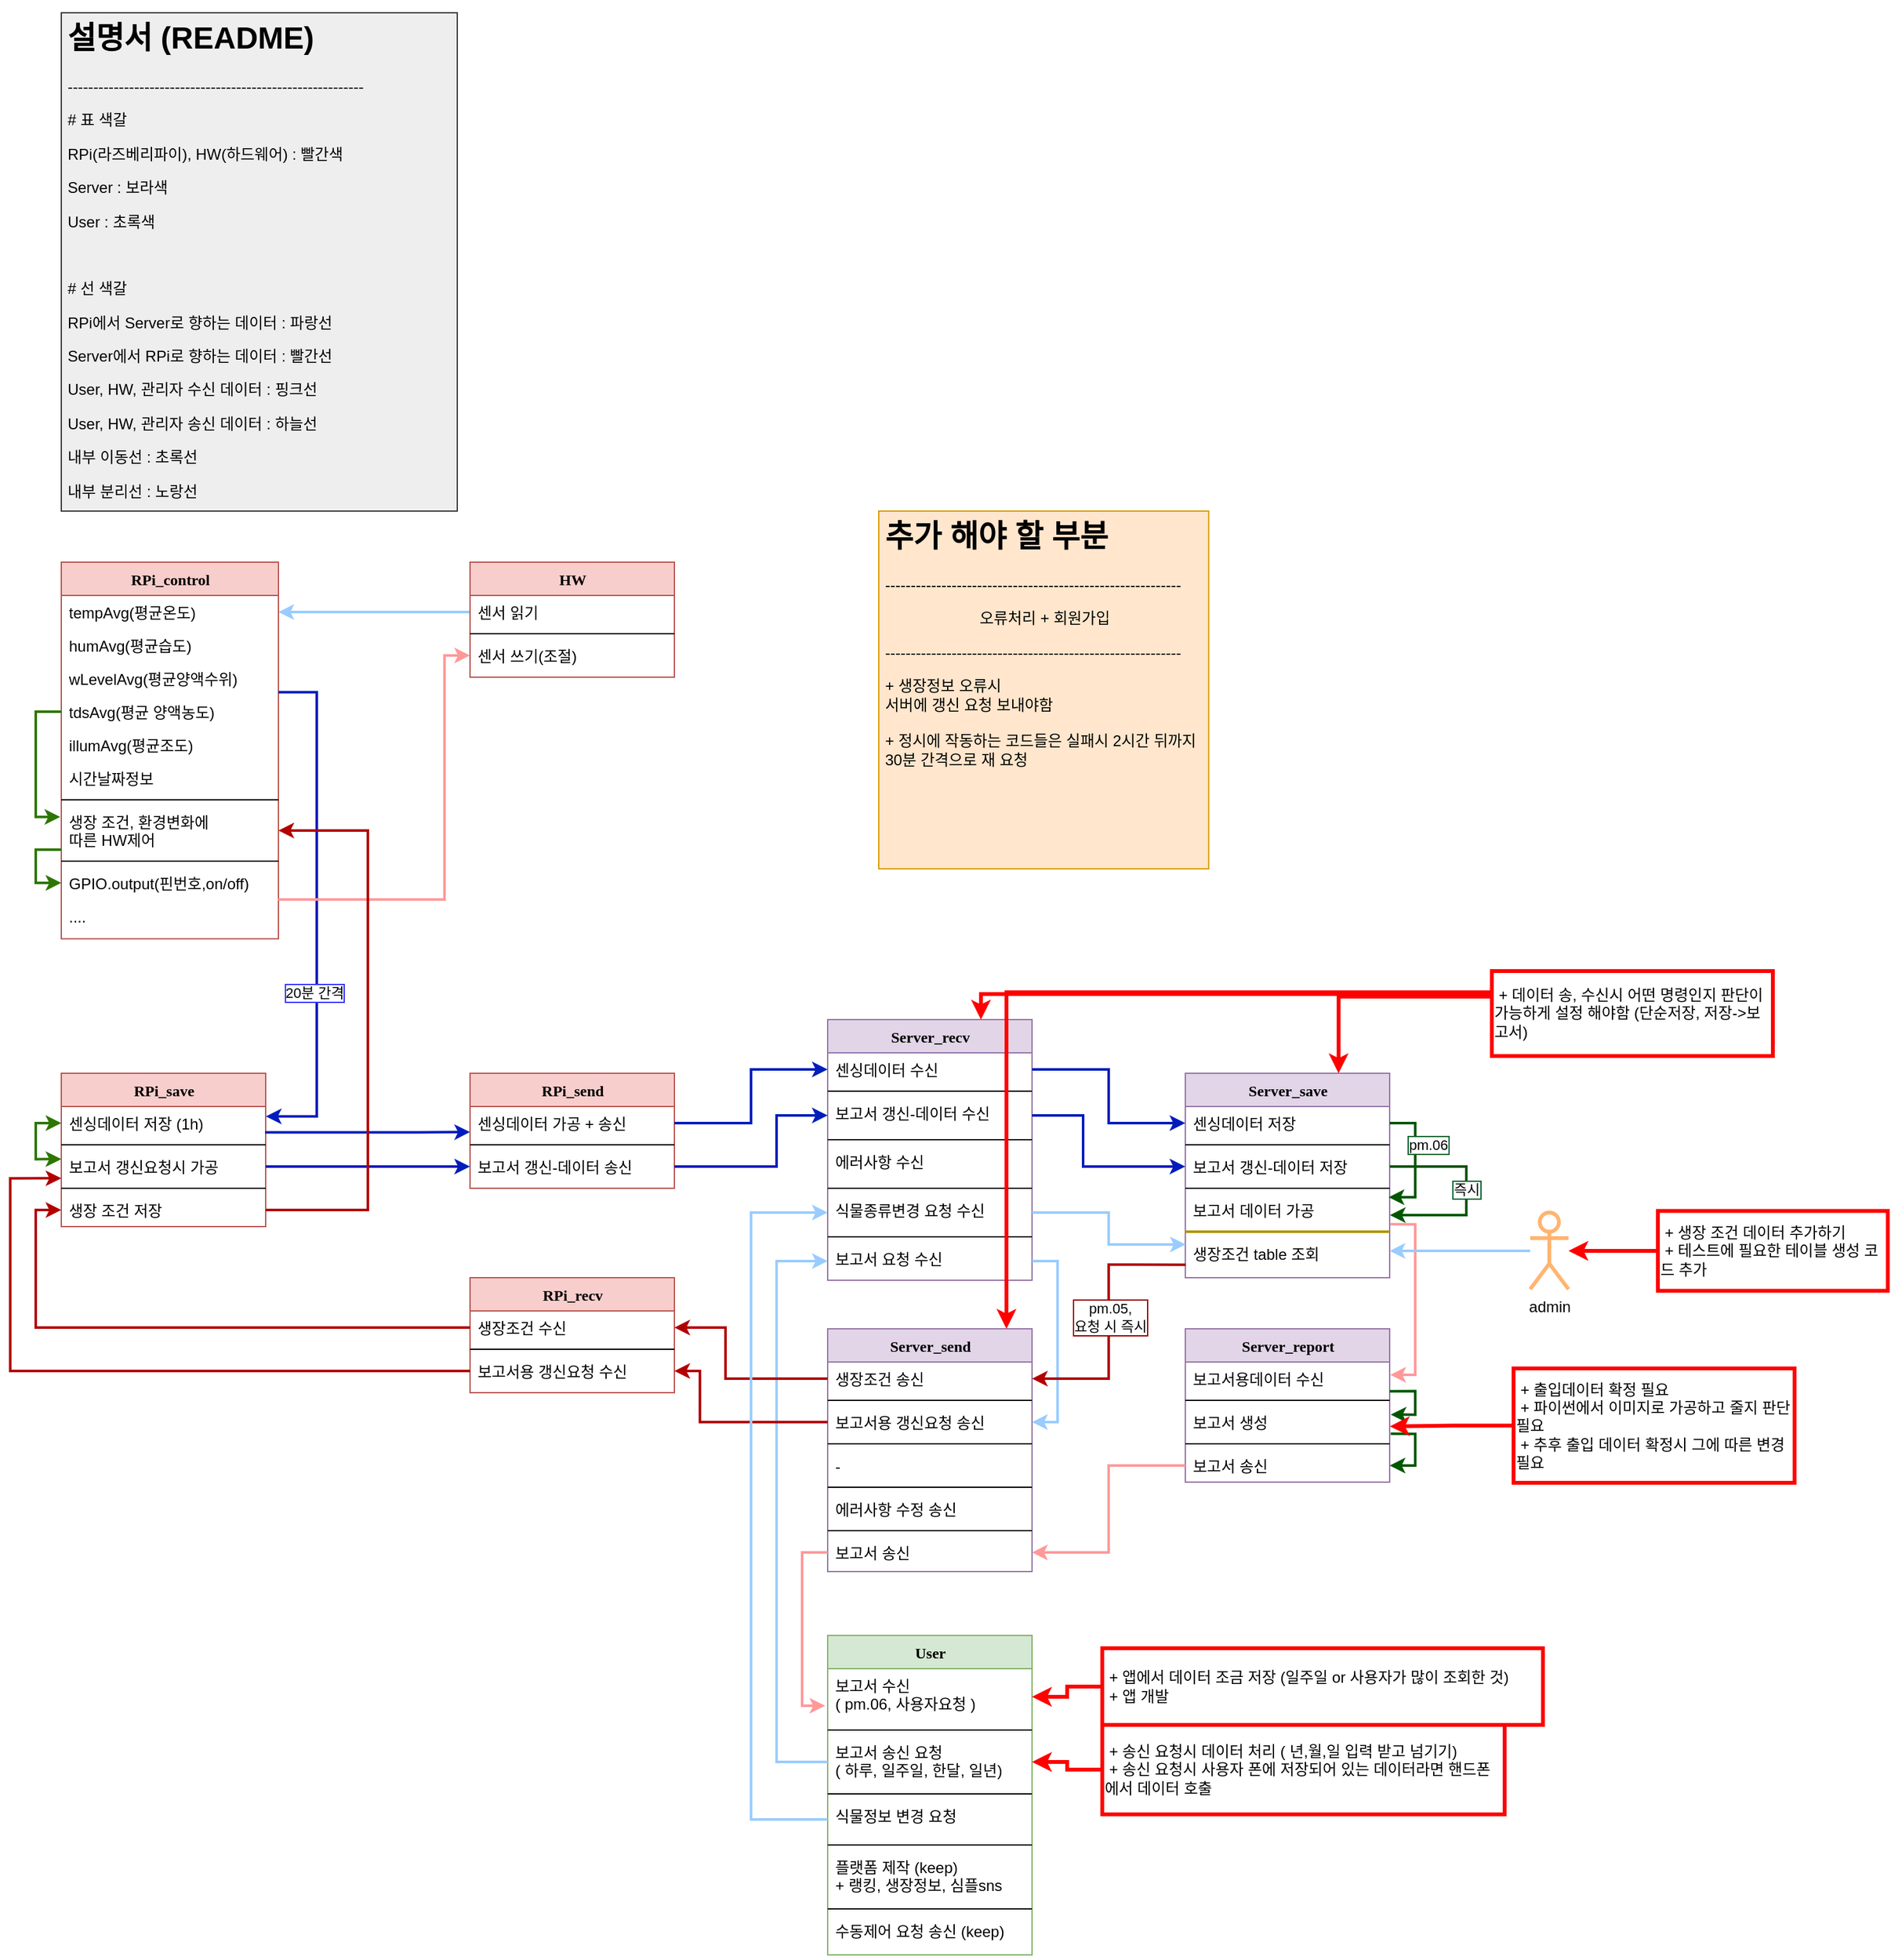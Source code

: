 <mxfile version="14.8.3" type="device"><diagram name="Page-1" id="9f46799a-70d6-7492-0946-bef42562c5a5"><mxGraphModel dx="2046" dy="1385" grid="1" gridSize="10" guides="1" tooltips="1" connect="1" arrows="1" fold="1" page="1" pageScale="1" pageWidth="1100" pageHeight="850" background="none" math="0" shadow="0"><root><mxCell id="0"/><mxCell id="1" parent="0"/><mxCell id="QKsdOYzpCwmb5lnAnML6-34" style="edgeStyle=orthogonalEdgeStyle;rounded=0;orthogonalLoop=1;jettySize=auto;html=1;entryX=1;entryY=0.5;entryDx=0;entryDy=0;startArrow=none;startFill=0;strokeWidth=2;fillColor=#1ba1e2;strokeColor=#99CCFF;" parent="1" source="QKsdOYzpCwmb5lnAnML6-31" target="78961159f06e98e8-31" edge="1"><mxGeometry relative="1" as="geometry"/></mxCell><mxCell id="78961159f06e98e8-30" value="RPi_control" style="swimlane;html=1;fontStyle=1;align=center;verticalAlign=top;childLayout=stackLayout;horizontal=1;startSize=26;horizontalStack=0;resizeParent=1;resizeLast=0;collapsible=1;marginBottom=0;swimlaneFillColor=#ffffff;rounded=0;shadow=0;comic=0;labelBackgroundColor=none;strokeWidth=1;fillColor=#f8cecc;fontFamily=Verdana;fontSize=12;strokeColor=#b85450;" parent="1" vertex="1"><mxGeometry x="40" y="-80" width="170" height="294.75" as="geometry"/></mxCell><mxCell id="78961159f06e98e8-31" value="tempAvg(평균온도)" style="text;html=1;strokeColor=none;fillColor=none;align=left;verticalAlign=top;spacingLeft=4;spacingRight=4;whiteSpace=wrap;overflow=hidden;rotatable=0;points=[[0,0.5],[1,0.5]];portConstraint=eastwest;" parent="78961159f06e98e8-30" vertex="1"><mxGeometry y="26" width="170" height="26" as="geometry"/></mxCell><mxCell id="78961159f06e98e8-32" value="humAvg(평균습도)" style="text;html=1;strokeColor=none;fillColor=none;align=left;verticalAlign=top;spacingLeft=4;spacingRight=4;whiteSpace=wrap;overflow=hidden;rotatable=0;points=[[0,0.5],[1,0.5]];portConstraint=eastwest;" parent="78961159f06e98e8-30" vertex="1"><mxGeometry y="52" width="170" height="26" as="geometry"/></mxCell><mxCell id="78961159f06e98e8-33" value="wLevelAvg(평균양액수위)" style="text;html=1;strokeColor=none;fillColor=none;align=left;verticalAlign=top;spacingLeft=4;spacingRight=4;whiteSpace=wrap;overflow=hidden;rotatable=0;points=[[0,0.5],[1,0.5]];portConstraint=eastwest;" parent="78961159f06e98e8-30" vertex="1"><mxGeometry y="78" width="170" height="26" as="geometry"/></mxCell><mxCell id="QKsdOYzpCwmb5lnAnML6-8" style="edgeStyle=orthogonalEdgeStyle;rounded=0;orthogonalLoop=1;jettySize=auto;html=1;exitX=0;exitY=0.5;exitDx=0;exitDy=0;entryX=-0.005;entryY=0.235;entryDx=0;entryDy=0;entryPerimeter=0;fillColor=#60a917;strokeColor=#2D7600;strokeWidth=2;" parent="78961159f06e98e8-30" source="78961159f06e98e8-34" target="78961159f06e98e8-39" edge="1"><mxGeometry relative="1" as="geometry"/></mxCell><mxCell id="78961159f06e98e8-34" value="tdsAvg(평균 양액농도)" style="text;html=1;strokeColor=none;fillColor=none;align=left;verticalAlign=top;spacingLeft=4;spacingRight=4;whiteSpace=wrap;overflow=hidden;rotatable=0;points=[[0,0.5],[1,0.5]];portConstraint=eastwest;" parent="78961159f06e98e8-30" vertex="1"><mxGeometry y="104" width="170" height="26" as="geometry"/></mxCell><mxCell id="78961159f06e98e8-36" value="illumAvg(평균조도)" style="text;html=1;strokeColor=none;fillColor=none;align=left;verticalAlign=top;spacingLeft=4;spacingRight=4;whiteSpace=wrap;overflow=hidden;rotatable=0;points=[[0,0.5],[1,0.5]];portConstraint=eastwest;" parent="78961159f06e98e8-30" vertex="1"><mxGeometry y="130" width="170" height="26" as="geometry"/></mxCell><mxCell id="78961159f06e98e8-37" value="시간날짜정보" style="text;html=1;strokeColor=none;fillColor=none;align=left;verticalAlign=top;spacingLeft=4;spacingRight=4;whiteSpace=wrap;overflow=hidden;rotatable=0;points=[[0,0.5],[1,0.5]];portConstraint=eastwest;" parent="78961159f06e98e8-30" vertex="1"><mxGeometry y="156" width="170" height="26" as="geometry"/></mxCell><mxCell id="78961159f06e98e8-38" value="" style="line;html=1;strokeWidth=1;fillColor=none;align=left;verticalAlign=middle;spacingTop=-1;spacingLeft=3;spacingRight=3;rotatable=0;labelPosition=right;points=[];portConstraint=eastwest;" parent="78961159f06e98e8-30" vertex="1"><mxGeometry y="182" width="170" height="8" as="geometry"/></mxCell><mxCell id="QKsdOYzpCwmb5lnAnML6-9" style="edgeStyle=orthogonalEdgeStyle;rounded=0;orthogonalLoop=1;jettySize=auto;html=1;entryX=0;entryY=0.5;entryDx=0;entryDy=0;fillColor=#60a917;strokeColor=#2D7600;strokeWidth=2;" parent="78961159f06e98e8-30" source="78961159f06e98e8-39" target="78961159f06e98e8-40" edge="1"><mxGeometry relative="1" as="geometry"><Array as="points"><mxPoint x="-20" y="225"/><mxPoint x="-20" y="251"/></Array></mxGeometry></mxCell><mxCell id="78961159f06e98e8-39" value="생장 조건, 환경변화에&lt;br&gt;따른 HW제어" style="text;html=1;strokeColor=none;fillColor=none;align=left;verticalAlign=top;spacingLeft=4;spacingRight=4;whiteSpace=wrap;overflow=hidden;rotatable=0;points=[[0,0.5],[1,0.5]];portConstraint=eastwest;" parent="78961159f06e98e8-30" vertex="1"><mxGeometry y="190" width="170" height="40" as="geometry"/></mxCell><mxCell id="v6dJetvcLmUMPWw6Mju_-35" value="" style="line;html=1;strokeWidth=1;fillColor=none;align=left;verticalAlign=middle;spacingTop=-1;spacingLeft=3;spacingRight=3;rotatable=0;labelPosition=right;points=[];portConstraint=eastwest;" parent="78961159f06e98e8-30" vertex="1"><mxGeometry y="230" width="170" height="8" as="geometry"/></mxCell><mxCell id="78961159f06e98e8-40" value="GPIO.output(핀번호,on/off)" style="text;html=1;strokeColor=none;fillColor=none;align=left;verticalAlign=top;spacingLeft=4;spacingRight=4;whiteSpace=wrap;overflow=hidden;rotatable=0;points=[[0,0.5],[1,0.5]];portConstraint=eastwest;" parent="78961159f06e98e8-30" vertex="1"><mxGeometry y="238" width="170" height="26" as="geometry"/></mxCell><mxCell id="v6dJetvcLmUMPWw6Mju_-39" value="...." style="text;html=1;strokeColor=none;fillColor=none;align=left;verticalAlign=top;spacingLeft=4;spacingRight=4;whiteSpace=wrap;overflow=hidden;rotatable=0;points=[[0,0.5],[1,0.5]];portConstraint=eastwest;" parent="78961159f06e98e8-30" vertex="1"><mxGeometry y="264" width="170" height="26" as="geometry"/></mxCell><mxCell id="78961159f06e98e8-56" value="RPi_send" style="swimlane;html=1;fontStyle=1;align=center;verticalAlign=top;childLayout=stackLayout;horizontal=1;startSize=26;horizontalStack=0;resizeParent=1;resizeLast=0;collapsible=1;marginBottom=0;swimlaneFillColor=#ffffff;rounded=0;shadow=0;comic=0;labelBackgroundColor=none;strokeWidth=1;fillColor=#f8cecc;fontFamily=Verdana;fontSize=12;strokeColor=#b85450;" parent="1" vertex="1"><mxGeometry x="360" y="320" width="160" height="90" as="geometry"/></mxCell><mxCell id="78961159f06e98e8-57" value="센싱데이터 가공 + 송신" style="text;html=1;strokeColor=none;fillColor=none;align=left;verticalAlign=top;spacingLeft=4;spacingRight=4;whiteSpace=wrap;overflow=hidden;rotatable=0;points=[[0,0.5],[1,0.5]];portConstraint=eastwest;" parent="78961159f06e98e8-56" vertex="1"><mxGeometry y="26" width="160" height="26" as="geometry"/></mxCell><mxCell id="78961159f06e98e8-64" value="" style="line;html=1;strokeWidth=1;fillColor=none;align=left;verticalAlign=middle;spacingTop=-1;spacingLeft=3;spacingRight=3;rotatable=0;labelPosition=right;points=[];portConstraint=eastwest;" parent="78961159f06e98e8-56" vertex="1"><mxGeometry y="52" width="160" height="8" as="geometry"/></mxCell><mxCell id="78961159f06e98e8-65" value="보고서 갱신-데이터 송신" style="text;html=1;strokeColor=none;fillColor=none;align=left;verticalAlign=top;spacingLeft=4;spacingRight=4;whiteSpace=wrap;overflow=hidden;rotatable=0;points=[[0,0.5],[1,0.5]];portConstraint=eastwest;" parent="78961159f06e98e8-56" vertex="1"><mxGeometry y="60" width="160" height="26" as="geometry"/></mxCell><mxCell id="78961159f06e98e8-69" value="RPi_recv" style="swimlane;html=1;fontStyle=1;align=center;verticalAlign=top;childLayout=stackLayout;horizontal=1;startSize=26;horizontalStack=0;resizeParent=1;resizeLast=0;collapsible=1;marginBottom=0;swimlaneFillColor=#ffffff;rounded=0;shadow=0;comic=0;labelBackgroundColor=none;strokeWidth=1;fillColor=#f8cecc;fontFamily=Verdana;fontSize=12;strokeColor=#b85450;" parent="1" vertex="1"><mxGeometry x="360" y="480" width="160" height="90" as="geometry"/></mxCell><mxCell id="78961159f06e98e8-70" value="생장조건 수신" style="text;html=1;strokeColor=none;fillColor=none;align=left;verticalAlign=top;spacingLeft=4;spacingRight=4;whiteSpace=wrap;overflow=hidden;rotatable=0;points=[[0,0.5],[1,0.5]];portConstraint=eastwest;" parent="78961159f06e98e8-69" vertex="1"><mxGeometry y="26" width="160" height="26" as="geometry"/></mxCell><mxCell id="78961159f06e98e8-77" value="" style="line;html=1;strokeWidth=1;fillColor=none;align=left;verticalAlign=middle;spacingTop=-1;spacingLeft=3;spacingRight=3;rotatable=0;labelPosition=right;points=[];portConstraint=eastwest;" parent="78961159f06e98e8-69" vertex="1"><mxGeometry y="52" width="160" height="8" as="geometry"/></mxCell><mxCell id="78961159f06e98e8-78" value="보고서용 갱신요청 수신" style="text;html=1;strokeColor=none;fillColor=none;align=left;verticalAlign=top;spacingLeft=4;spacingRight=4;whiteSpace=wrap;overflow=hidden;rotatable=0;points=[[0,0.5],[1,0.5]];portConstraint=eastwest;" parent="78961159f06e98e8-69" vertex="1"><mxGeometry y="60" width="160" height="26" as="geometry"/></mxCell><mxCell id="78961159f06e98e8-82" value="RPi_save" style="swimlane;html=1;fontStyle=1;align=center;verticalAlign=top;childLayout=stackLayout;horizontal=1;startSize=26;horizontalStack=0;resizeParent=1;resizeLast=0;collapsible=1;marginBottom=0;swimlaneFillColor=#ffffff;rounded=0;shadow=0;comic=0;labelBackgroundColor=none;strokeWidth=1;fillColor=#f8cecc;fontFamily=Verdana;fontSize=12;strokeColor=#b85450;" parent="1" vertex="1"><mxGeometry x="40" y="320" width="160" height="120" as="geometry"/></mxCell><mxCell id="78961159f06e98e8-83" value="센싱데이터 저장 (1h)" style="text;html=1;strokeColor=none;fillColor=none;align=left;verticalAlign=top;spacingLeft=4;spacingRight=4;whiteSpace=wrap;overflow=hidden;rotatable=0;points=[[0,0.5],[1,0.5]];portConstraint=eastwest;" parent="78961159f06e98e8-82" vertex="1"><mxGeometry y="26" width="160" height="26" as="geometry"/></mxCell><mxCell id="78961159f06e98e8-90" value="" style="line;html=1;strokeWidth=1;fillColor=none;align=left;verticalAlign=middle;spacingTop=-1;spacingLeft=3;spacingRight=3;rotatable=0;labelPosition=right;points=[];portConstraint=eastwest;" parent="78961159f06e98e8-82" vertex="1"><mxGeometry y="52" width="160" height="8" as="geometry"/></mxCell><mxCell id="QKsdOYzpCwmb5lnAnML6-10" style="edgeStyle=orthogonalEdgeStyle;rounded=0;orthogonalLoop=1;jettySize=auto;html=1;entryX=0;entryY=0.5;entryDx=0;entryDy=0;strokeWidth=2;startArrow=classic;startFill=1;fillColor=#60a917;strokeColor=#2D7600;exitX=0;exitY=0.276;exitDx=0;exitDy=0;exitPerimeter=0;" parent="78961159f06e98e8-82" source="78961159f06e98e8-91" target="78961159f06e98e8-83" edge="1"><mxGeometry relative="1" as="geometry"><Array as="points"><mxPoint x="-20" y="67"/><mxPoint x="-20" y="39"/></Array></mxGeometry></mxCell><mxCell id="78961159f06e98e8-91" value="보고서 갱신요청시 가공" style="text;html=1;strokeColor=none;fillColor=none;align=left;verticalAlign=top;spacingLeft=4;spacingRight=4;whiteSpace=wrap;overflow=hidden;rotatable=0;points=[[0,0.5],[1,0.5]];portConstraint=eastwest;" parent="78961159f06e98e8-82" vertex="1"><mxGeometry y="60" width="160" height="26" as="geometry"/></mxCell><mxCell id="5n7103mWhGMjJMZdognU-17" value="" style="line;html=1;strokeWidth=1;fillColor=none;align=left;verticalAlign=middle;spacingTop=-1;spacingLeft=3;spacingRight=3;rotatable=0;labelPosition=right;points=[];portConstraint=eastwest;" parent="78961159f06e98e8-82" vertex="1"><mxGeometry y="86" width="160" height="8" as="geometry"/></mxCell><mxCell id="5n7103mWhGMjJMZdognU-18" value="생장 조건 저장" style="text;html=1;strokeColor=none;fillColor=none;align=left;verticalAlign=top;spacingLeft=4;spacingRight=4;whiteSpace=wrap;overflow=hidden;rotatable=0;points=[[0,0.5],[1,0.5]];portConstraint=eastwest;" parent="78961159f06e98e8-82" vertex="1"><mxGeometry y="94" width="160" height="26" as="geometry"/></mxCell><mxCell id="78961159f06e98e8-95" value="Server_send" style="swimlane;html=1;fontStyle=1;align=center;verticalAlign=top;childLayout=stackLayout;horizontal=1;startSize=26;horizontalStack=0;resizeParent=1;resizeLast=0;collapsible=1;marginBottom=0;swimlaneFillColor=#ffffff;rounded=0;shadow=0;comic=0;labelBackgroundColor=none;strokeWidth=1;fillColor=#e1d5e7;fontFamily=Verdana;fontSize=12;strokeColor=#9673a6;" parent="1" vertex="1"><mxGeometry x="640" y="520" width="160" height="190" as="geometry"/></mxCell><mxCell id="78961159f06e98e8-96" value="생장조건 송신" style="text;html=1;strokeColor=none;fillColor=none;align=left;verticalAlign=top;spacingLeft=4;spacingRight=4;whiteSpace=wrap;overflow=hidden;rotatable=0;points=[[0,0.5],[1,0.5]];portConstraint=eastwest;" parent="78961159f06e98e8-95" vertex="1"><mxGeometry y="26" width="160" height="26" as="geometry"/></mxCell><mxCell id="78961159f06e98e8-103" value="" style="line;html=1;strokeWidth=1;fillColor=none;align=left;verticalAlign=middle;spacingTop=-1;spacingLeft=3;spacingRight=3;rotatable=0;labelPosition=right;points=[];portConstraint=eastwest;" parent="78961159f06e98e8-95" vertex="1"><mxGeometry y="52" width="160" height="8" as="geometry"/></mxCell><mxCell id="78961159f06e98e8-97" value="보고서용 갱신요청 송신" style="text;html=1;strokeColor=none;fillColor=none;align=left;verticalAlign=top;spacingLeft=4;spacingRight=4;whiteSpace=wrap;overflow=hidden;rotatable=0;points=[[0,0.5],[1,0.5]];portConstraint=eastwest;" parent="78961159f06e98e8-95" vertex="1"><mxGeometry y="60" width="160" height="26" as="geometry"/></mxCell><mxCell id="v6dJetvcLmUMPWw6Mju_-44" value="" style="line;html=1;strokeWidth=1;fillColor=none;align=left;verticalAlign=middle;spacingTop=-1;spacingLeft=3;spacingRight=3;rotatable=0;labelPosition=right;points=[];portConstraint=eastwest;" parent="78961159f06e98e8-95" vertex="1"><mxGeometry y="86" width="160" height="8" as="geometry"/></mxCell><mxCell id="78961159f06e98e8-98" value="-" style="text;html=1;strokeColor=none;fillColor=none;align=left;verticalAlign=top;spacingLeft=4;spacingRight=4;whiteSpace=wrap;overflow=hidden;rotatable=0;points=[[0,0.5],[1,0.5]];portConstraint=eastwest;" parent="78961159f06e98e8-95" vertex="1"><mxGeometry y="94" width="160" height="26" as="geometry"/></mxCell><mxCell id="5n7103mWhGMjJMZdognU-13" value="" style="line;html=1;strokeWidth=1;fillColor=none;align=left;verticalAlign=middle;spacingTop=-1;spacingLeft=3;spacingRight=3;rotatable=0;labelPosition=right;points=[];portConstraint=eastwest;" parent="78961159f06e98e8-95" vertex="1"><mxGeometry y="120" width="160" height="8" as="geometry"/></mxCell><mxCell id="5n7103mWhGMjJMZdognU-12" value="에러사항 수정 송신" style="text;html=1;strokeColor=none;fillColor=none;align=left;verticalAlign=top;spacingLeft=4;spacingRight=4;whiteSpace=wrap;overflow=hidden;rotatable=0;points=[[0,0.5],[1,0.5]];portConstraint=eastwest;" parent="78961159f06e98e8-95" vertex="1"><mxGeometry y="128" width="160" height="26" as="geometry"/></mxCell><mxCell id="5n7103mWhGMjJMZdognU-14" value="" style="line;html=1;strokeWidth=1;fillColor=none;align=left;verticalAlign=middle;spacingTop=-1;spacingLeft=3;spacingRight=3;rotatable=0;labelPosition=right;points=[];portConstraint=eastwest;" parent="78961159f06e98e8-95" vertex="1"><mxGeometry y="154" width="160" height="8" as="geometry"/></mxCell><mxCell id="5n7103mWhGMjJMZdognU-15" value="보고서 송신" style="text;html=1;strokeColor=none;fillColor=none;align=left;verticalAlign=top;spacingLeft=4;spacingRight=4;whiteSpace=wrap;overflow=hidden;rotatable=0;points=[[0,0.5],[1,0.5]];portConstraint=eastwest;" parent="78961159f06e98e8-95" vertex="1"><mxGeometry y="162" width="160" height="26" as="geometry"/></mxCell><mxCell id="78961159f06e98e8-108" value="Server_recv" style="swimlane;html=1;fontStyle=1;align=center;verticalAlign=top;childLayout=stackLayout;horizontal=1;startSize=26;horizontalStack=0;resizeParent=1;resizeLast=0;collapsible=1;marginBottom=0;swimlaneFillColor=#ffffff;rounded=0;shadow=0;comic=0;labelBackgroundColor=none;strokeWidth=1;fillColor=#e1d5e7;fontFamily=Verdana;fontSize=12;strokeColor=#9673a6;" parent="1" vertex="1"><mxGeometry x="640" y="278" width="160" height="204" as="geometry"/></mxCell><mxCell id="78961159f06e98e8-109" value="센싱데이터 수신" style="text;html=1;strokeColor=none;fillColor=none;align=left;verticalAlign=top;spacingLeft=4;spacingRight=4;whiteSpace=wrap;overflow=hidden;rotatable=0;points=[[0,0.5],[1,0.5]];portConstraint=eastwest;" parent="78961159f06e98e8-108" vertex="1"><mxGeometry y="26" width="160" height="26" as="geometry"/></mxCell><mxCell id="78961159f06e98e8-116" value="" style="line;html=1;strokeWidth=1;fillColor=none;align=left;verticalAlign=middle;spacingTop=-1;spacingLeft=3;spacingRight=3;rotatable=0;labelPosition=right;points=[];portConstraint=eastwest;" parent="78961159f06e98e8-108" vertex="1"><mxGeometry y="52" width="160" height="8" as="geometry"/></mxCell><mxCell id="78961159f06e98e8-110" value="보고서 갱신-데이터 수신" style="text;html=1;strokeColor=none;fillColor=none;align=left;verticalAlign=top;spacingLeft=4;spacingRight=4;whiteSpace=wrap;overflow=hidden;rotatable=0;points=[[0,0.5],[1,0.5]];portConstraint=eastwest;" parent="78961159f06e98e8-108" vertex="1"><mxGeometry y="60" width="160" height="30" as="geometry"/></mxCell><mxCell id="QKsdOYzpCwmb5lnAnML6-15" value="" style="line;html=1;strokeWidth=1;fillColor=none;align=left;verticalAlign=middle;spacingTop=-1;spacingLeft=3;spacingRight=3;rotatable=0;labelPosition=right;points=[];portConstraint=eastwest;" parent="78961159f06e98e8-108" vertex="1"><mxGeometry y="90" width="160" height="8" as="geometry"/></mxCell><mxCell id="QKsdOYzpCwmb5lnAnML6-14" value="에러사항 수신" style="text;html=1;strokeColor=none;fillColor=none;align=left;verticalAlign=top;spacingLeft=4;spacingRight=4;whiteSpace=wrap;overflow=hidden;rotatable=0;points=[[0,0.5],[1,0.5]];portConstraint=eastwest;" parent="78961159f06e98e8-108" vertex="1"><mxGeometry y="98" width="160" height="30" as="geometry"/></mxCell><mxCell id="5n7103mWhGMjJMZdognU-6" value="" style="line;html=1;strokeWidth=1;fillColor=none;align=left;verticalAlign=middle;spacingTop=-1;spacingLeft=3;spacingRight=3;rotatable=0;labelPosition=right;points=[];portConstraint=eastwest;" parent="78961159f06e98e8-108" vertex="1"><mxGeometry y="128" width="160" height="8" as="geometry"/></mxCell><mxCell id="5n7103mWhGMjJMZdognU-7" value="식물종류변경 요청 수신" style="text;html=1;strokeColor=none;fillColor=none;align=left;verticalAlign=top;spacingLeft=4;spacingRight=4;whiteSpace=wrap;overflow=hidden;rotatable=0;points=[[0,0.5],[1,0.5]];portConstraint=eastwest;" parent="78961159f06e98e8-108" vertex="1"><mxGeometry y="136" width="160" height="30" as="geometry"/></mxCell><mxCell id="CJcaBAxL32VDOFrAMXOU-4" value="" style="line;html=1;strokeWidth=1;fillColor=none;align=left;verticalAlign=middle;spacingTop=-1;spacingLeft=3;spacingRight=3;rotatable=0;labelPosition=right;points=[];portConstraint=eastwest;" parent="78961159f06e98e8-108" vertex="1"><mxGeometry y="166" width="160" height="8" as="geometry"/></mxCell><mxCell id="CJcaBAxL32VDOFrAMXOU-5" value="보고서 요청 수신" style="text;html=1;strokeColor=none;fillColor=none;align=left;verticalAlign=top;spacingLeft=4;spacingRight=4;whiteSpace=wrap;overflow=hidden;rotatable=0;points=[[0,0.5],[1,0.5]];portConstraint=eastwest;" parent="78961159f06e98e8-108" vertex="1"><mxGeometry y="174" width="160" height="30" as="geometry"/></mxCell><mxCell id="v6dJetvcLmUMPWw6Mju_-1" value="Server_save" style="swimlane;html=1;fontStyle=1;align=center;verticalAlign=top;childLayout=stackLayout;horizontal=1;startSize=26;horizontalStack=0;resizeParent=1;resizeLast=0;collapsible=1;marginBottom=0;swimlaneFillColor=#ffffff;rounded=0;shadow=0;comic=0;labelBackgroundColor=none;strokeWidth=1;fillColor=#e1d5e7;fontFamily=Verdana;fontSize=12;strokeColor=#9673a6;" parent="1" vertex="1"><mxGeometry x="920" y="320" width="160" height="160" as="geometry"/></mxCell><mxCell id="v6dJetvcLmUMPWw6Mju_-2" value="센싱데이터 저장" style="text;html=1;strokeColor=none;fillColor=none;align=left;verticalAlign=top;spacingLeft=4;spacingRight=4;whiteSpace=wrap;overflow=hidden;rotatable=0;points=[[0,0.5],[1,0.5]];portConstraint=eastwest;" parent="v6dJetvcLmUMPWw6Mju_-1" vertex="1"><mxGeometry y="26" width="160" height="26" as="geometry"/></mxCell><mxCell id="v6dJetvcLmUMPWw6Mju_-4" value="" style="line;html=1;strokeWidth=1;fillColor=none;align=left;verticalAlign=middle;spacingTop=-1;spacingLeft=3;spacingRight=3;rotatable=0;labelPosition=right;points=[];portConstraint=eastwest;" parent="v6dJetvcLmUMPWw6Mju_-1" vertex="1"><mxGeometry y="52" width="160" height="8" as="geometry"/></mxCell><mxCell id="QKsdOYzpCwmb5lnAnML6-28" style="edgeStyle=orthogonalEdgeStyle;rounded=0;orthogonalLoop=1;jettySize=auto;html=1;entryX=1.001;entryY=0.646;entryDx=0;entryDy=0;startArrow=none;startFill=0;strokeWidth=2;exitX=1;exitY=0.5;exitDx=0;exitDy=0;fillColor=#008a00;strokeColor=#005700;entryPerimeter=0;" parent="v6dJetvcLmUMPWw6Mju_-1" source="v6dJetvcLmUMPWw6Mju_-5" target="v6dJetvcLmUMPWw6Mju_-6" edge="1"><mxGeometry relative="1" as="geometry"><Array as="points"><mxPoint x="220" y="73"/><mxPoint x="220" y="111"/><mxPoint x="160" y="111"/></Array></mxGeometry></mxCell><mxCell id="QKsdOYzpCwmb5lnAnML6-29" value="즉시" style="edgeLabel;html=1;align=center;verticalAlign=middle;resizable=0;points=[];labelBorderColor=#006633;" parent="QKsdOYzpCwmb5lnAnML6-28" vertex="1" connectable="0"><mxGeometry x="-0.085" relative="1" as="geometry"><mxPoint y="5" as="offset"/></mxGeometry></mxCell><mxCell id="v6dJetvcLmUMPWw6Mju_-5" value="보고서 갱신-데이터 저장" style="text;html=1;strokeColor=none;fillColor=none;align=left;verticalAlign=top;spacingLeft=4;spacingRight=4;whiteSpace=wrap;overflow=hidden;rotatable=0;points=[[0,0.5],[1,0.5]];portConstraint=eastwest;" parent="v6dJetvcLmUMPWw6Mju_-1" vertex="1"><mxGeometry y="60" width="160" height="26" as="geometry"/></mxCell><mxCell id="QKsdOYzpCwmb5lnAnML6-26" value="" style="line;html=1;strokeWidth=1;fillColor=none;align=left;verticalAlign=middle;spacingTop=-1;spacingLeft=3;spacingRight=3;rotatable=0;labelPosition=right;points=[];portConstraint=eastwest;" parent="v6dJetvcLmUMPWw6Mju_-1" vertex="1"><mxGeometry y="86" width="160" height="8" as="geometry"/></mxCell><mxCell id="v6dJetvcLmUMPWw6Mju_-6" value="보고서 데이터 가공" style="text;html=1;strokeColor=none;fillColor=none;align=left;verticalAlign=top;spacingLeft=4;spacingRight=4;whiteSpace=wrap;overflow=hidden;rotatable=0;points=[[0,0.5],[1,0.5]];portConstraint=eastwest;" parent="v6dJetvcLmUMPWw6Mju_-1" vertex="1"><mxGeometry y="94" width="160" height="26" as="geometry"/></mxCell><mxCell id="v6dJetvcLmUMPWw6Mju_-59" style="edgeStyle=orthogonalEdgeStyle;rounded=0;orthogonalLoop=1;jettySize=auto;html=1;exitX=1;exitY=0.5;exitDx=0;exitDy=0;strokeWidth=2;fillColor=#008a00;strokeColor=#005700;entryX=0.995;entryY=0.106;entryDx=0;entryDy=0;entryPerimeter=0;" parent="v6dJetvcLmUMPWw6Mju_-1" source="v6dJetvcLmUMPWw6Mju_-2" target="v6dJetvcLmUMPWw6Mju_-6" edge="1"><mxGeometry relative="1" as="geometry"><mxPoint x="160" y="81.0" as="targetPoint"/><Array as="points"><mxPoint x="180" y="39"/><mxPoint x="180" y="97"/><mxPoint x="159" y="97"/></Array></mxGeometry></mxCell><mxCell id="QKsdOYzpCwmb5lnAnML6-27" value="pm.06" style="edgeLabel;html=1;align=center;verticalAlign=middle;resizable=0;points=[];labelBorderColor=#006633;" parent="v6dJetvcLmUMPWw6Mju_-59" vertex="1" connectable="0"><mxGeometry x="-0.218" y="2" relative="1" as="geometry"><mxPoint x="8" y="-2" as="offset"/></mxGeometry></mxCell><mxCell id="QKsdOYzpCwmb5lnAnML6-5" value="" style="line;html=1;strokeWidth=2;align=left;verticalAlign=middle;spacingTop=-1;spacingLeft=3;spacingRight=3;rotatable=0;labelPosition=right;points=[];portConstraint=eastwest;fillColor=#e3c800;strokeColor=#B09500;fontColor=#000000;" parent="v6dJetvcLmUMPWw6Mju_-1" vertex="1"><mxGeometry y="120" width="160" height="8" as="geometry"/></mxCell><mxCell id="QKsdOYzpCwmb5lnAnML6-6" value="생장조건 table 조회" style="text;html=1;strokeColor=none;fillColor=none;align=left;verticalAlign=top;spacingLeft=4;spacingRight=4;whiteSpace=wrap;overflow=hidden;rotatable=0;points=[[0,0.5],[1,0.5]];portConstraint=eastwest;" parent="v6dJetvcLmUMPWw6Mju_-1" vertex="1"><mxGeometry y="128" width="160" height="22" as="geometry"/></mxCell><mxCell id="v6dJetvcLmUMPWw6Mju_-7" value="Server_report" style="swimlane;html=1;fontStyle=1;align=center;verticalAlign=top;childLayout=stackLayout;horizontal=1;startSize=26;horizontalStack=0;resizeParent=1;resizeLast=0;collapsible=1;marginBottom=0;swimlaneFillColor=#ffffff;rounded=0;shadow=0;comic=0;labelBackgroundColor=none;strokeWidth=1;fillColor=#e1d5e7;fontFamily=Verdana;fontSize=12;strokeColor=#9673a6;" parent="1" vertex="1"><mxGeometry x="920" y="520" width="160" height="120" as="geometry"/></mxCell><mxCell id="QKsdOYzpCwmb5lnAnML6-11" style="edgeStyle=orthogonalEdgeStyle;rounded=0;orthogonalLoop=1;jettySize=auto;html=1;entryX=1.005;entryY=0.276;entryDx=0;entryDy=0;startArrow=none;startFill=0;strokeWidth=2;exitX=1;exitY=0.878;exitDx=0;exitDy=0;exitPerimeter=0;entryPerimeter=0;fillColor=#008a00;strokeColor=#005700;" parent="v6dJetvcLmUMPWw6Mju_-7" source="v6dJetvcLmUMPWw6Mju_-8" target="v6dJetvcLmUMPWw6Mju_-11" edge="1"><mxGeometry relative="1" as="geometry"><Array as="points"><mxPoint x="180" y="49"/><mxPoint x="180" y="67"/></Array></mxGeometry></mxCell><mxCell id="v6dJetvcLmUMPWw6Mju_-8" value="보고서용데이터 수신" style="text;html=1;strokeColor=none;fillColor=none;align=left;verticalAlign=top;spacingLeft=4;spacingRight=4;whiteSpace=wrap;overflow=hidden;rotatable=0;points=[[0,0.5],[1,0.5]];portConstraint=eastwest;" parent="v6dJetvcLmUMPWw6Mju_-7" vertex="1"><mxGeometry y="26" width="160" height="26" as="geometry"/></mxCell><mxCell id="v6dJetvcLmUMPWw6Mju_-10" value="" style="line;html=1;strokeWidth=1;fillColor=none;align=left;verticalAlign=middle;spacingTop=-1;spacingLeft=3;spacingRight=3;rotatable=0;labelPosition=right;points=[];portConstraint=eastwest;" parent="v6dJetvcLmUMPWw6Mju_-7" vertex="1"><mxGeometry y="52" width="160" height="8" as="geometry"/></mxCell><mxCell id="QKsdOYzpCwmb5lnAnML6-13" style="edgeStyle=orthogonalEdgeStyle;rounded=0;orthogonalLoop=1;jettySize=auto;html=1;entryX=1;entryY=0.5;entryDx=0;entryDy=0;startArrow=none;startFill=0;strokeWidth=2;exitX=1.005;exitY=0.853;exitDx=0;exitDy=0;exitPerimeter=0;fillColor=#008a00;strokeColor=#005700;" parent="v6dJetvcLmUMPWw6Mju_-7" source="v6dJetvcLmUMPWw6Mju_-11" target="v6dJetvcLmUMPWw6Mju_-12" edge="1"><mxGeometry relative="1" as="geometry"><Array as="points"><mxPoint x="180" y="82"/><mxPoint x="180" y="107"/></Array></mxGeometry></mxCell><mxCell id="v6dJetvcLmUMPWw6Mju_-11" value="보고서 생성" style="text;html=1;strokeColor=none;fillColor=none;align=left;verticalAlign=top;spacingLeft=4;spacingRight=4;whiteSpace=wrap;overflow=hidden;rotatable=0;points=[[0,0.5],[1,0.5]];portConstraint=eastwest;" parent="v6dJetvcLmUMPWw6Mju_-7" vertex="1"><mxGeometry y="60" width="160" height="26" as="geometry"/></mxCell><mxCell id="v6dJetvcLmUMPWw6Mju_-47" value="" style="line;html=1;strokeWidth=1;fillColor=none;align=left;verticalAlign=middle;spacingTop=-1;spacingLeft=3;spacingRight=3;rotatable=0;labelPosition=right;points=[];portConstraint=eastwest;" parent="v6dJetvcLmUMPWw6Mju_-7" vertex="1"><mxGeometry y="86" width="160" height="8" as="geometry"/></mxCell><mxCell id="v6dJetvcLmUMPWw6Mju_-12" value="보고서 송신" style="text;html=1;strokeColor=none;fillColor=none;align=left;verticalAlign=top;spacingLeft=4;spacingRight=4;whiteSpace=wrap;overflow=hidden;rotatable=0;points=[[0,0.5],[1,0.5]];portConstraint=eastwest;" parent="v6dJetvcLmUMPWw6Mju_-7" vertex="1"><mxGeometry y="94" width="160" height="26" as="geometry"/></mxCell><mxCell id="v6dJetvcLmUMPWw6Mju_-15" value="User" style="swimlane;html=1;fontStyle=1;align=center;verticalAlign=top;childLayout=stackLayout;horizontal=1;startSize=26;horizontalStack=0;resizeParent=1;resizeLast=0;collapsible=1;marginBottom=0;swimlaneFillColor=#ffffff;rounded=0;shadow=0;comic=0;labelBackgroundColor=none;strokeWidth=1;fillColor=#d5e8d4;fontFamily=Verdana;fontSize=12;strokeColor=#82b366;" parent="1" vertex="1"><mxGeometry x="640" y="760" width="160" height="250" as="geometry"/></mxCell><mxCell id="v6dJetvcLmUMPWw6Mju_-16" value="보고서 수신&lt;br&gt;( pm.06, 사용자요청 )" style="text;html=1;strokeColor=none;fillColor=none;align=left;verticalAlign=top;spacingLeft=4;spacingRight=4;whiteSpace=wrap;overflow=hidden;rotatable=0;points=[[0,0.5],[1,0.5]];portConstraint=eastwest;" parent="v6dJetvcLmUMPWw6Mju_-15" vertex="1"><mxGeometry y="26" width="160" height="44" as="geometry"/></mxCell><mxCell id="v6dJetvcLmUMPWw6Mju_-20" value="" style="line;html=1;strokeWidth=1;fillColor=none;align=left;verticalAlign=middle;spacingTop=-1;spacingLeft=3;spacingRight=3;rotatable=0;labelPosition=right;points=[];portConstraint=eastwest;" parent="v6dJetvcLmUMPWw6Mju_-15" vertex="1"><mxGeometry y="70" width="160" height="8" as="geometry"/></mxCell><mxCell id="v6dJetvcLmUMPWw6Mju_-21" value="보고서 송신 요청&lt;br&gt;( 하루, 일주일, 한달, 일년)" style="text;html=1;strokeColor=none;fillColor=none;align=left;verticalAlign=top;spacingLeft=4;spacingRight=4;whiteSpace=wrap;overflow=hidden;rotatable=0;points=[[0,0.5],[1,0.5]];portConstraint=eastwest;" parent="v6dJetvcLmUMPWw6Mju_-15" vertex="1"><mxGeometry y="78" width="160" height="42" as="geometry"/></mxCell><mxCell id="ZrbCZsoPT4nnusdp-rge-1" value="" style="line;html=1;strokeWidth=1;fillColor=none;align=left;verticalAlign=middle;spacingTop=-1;spacingLeft=3;spacingRight=3;rotatable=0;labelPosition=right;points=[];portConstraint=eastwest;" parent="v6dJetvcLmUMPWw6Mju_-15" vertex="1"><mxGeometry y="120" width="160" height="8" as="geometry"/></mxCell><mxCell id="ZrbCZsoPT4nnusdp-rge-2" value="식물정보 변경 요청" style="text;html=1;strokeColor=none;fillColor=none;align=left;verticalAlign=top;spacingLeft=4;spacingRight=4;whiteSpace=wrap;overflow=hidden;rotatable=0;points=[[0,0.5],[1,0.5]];portConstraint=eastwest;" parent="v6dJetvcLmUMPWw6Mju_-15" vertex="1"><mxGeometry y="128" width="160" height="32" as="geometry"/></mxCell><mxCell id="ZrbCZsoPT4nnusdp-rge-3" value="" style="line;html=1;strokeWidth=1;fillColor=none;align=left;verticalAlign=middle;spacingTop=-1;spacingLeft=3;spacingRight=3;rotatable=0;labelPosition=right;points=[];portConstraint=eastwest;" parent="v6dJetvcLmUMPWw6Mju_-15" vertex="1"><mxGeometry y="160" width="160" height="8" as="geometry"/></mxCell><mxCell id="ZrbCZsoPT4nnusdp-rge-4" value="플랫폼 제작 (keep)&lt;br&gt;+ 랭킹, 생장정보, 심플sns" style="text;html=1;strokeColor=none;fillColor=none;align=left;verticalAlign=top;spacingLeft=4;spacingRight=4;whiteSpace=wrap;overflow=hidden;rotatable=0;points=[[0,0.5],[1,0.5]];portConstraint=eastwest;" parent="v6dJetvcLmUMPWw6Mju_-15" vertex="1"><mxGeometry y="168" width="160" height="42" as="geometry"/></mxCell><mxCell id="CJcaBAxL32VDOFrAMXOU-2" value="" style="line;html=1;strokeWidth=1;fillColor=none;align=left;verticalAlign=middle;spacingTop=-1;spacingLeft=3;spacingRight=3;rotatable=0;labelPosition=right;points=[];portConstraint=eastwest;" parent="v6dJetvcLmUMPWw6Mju_-15" vertex="1"><mxGeometry y="210" width="160" height="8" as="geometry"/></mxCell><mxCell id="CJcaBAxL32VDOFrAMXOU-3" value="수동제어 요청 송신 (keep)" style="text;html=1;strokeColor=none;fillColor=none;align=left;verticalAlign=top;spacingLeft=4;spacingRight=4;whiteSpace=wrap;overflow=hidden;rotatable=0;points=[[0,0.5],[1,0.5]];portConstraint=eastwest;" parent="v6dJetvcLmUMPWw6Mju_-15" vertex="1"><mxGeometry y="218" width="160" height="32" as="geometry"/></mxCell><mxCell id="v6dJetvcLmUMPWw6Mju_-48" style="edgeStyle=orthogonalEdgeStyle;rounded=0;orthogonalLoop=1;jettySize=auto;html=1;exitX=0.997;exitY=0.78;exitDx=0;exitDy=0;exitPerimeter=0;fillColor=#0050ef;strokeColor=#001DBC;strokeWidth=2;" parent="1" source="78961159f06e98e8-83" edge="1"><mxGeometry relative="1" as="geometry"><mxPoint x="360" y="366" as="targetPoint"/><Array as="points"><mxPoint x="320" y="366"/><mxPoint x="360" y="366"/></Array></mxGeometry></mxCell><mxCell id="v6dJetvcLmUMPWw6Mju_-49" style="edgeStyle=orthogonalEdgeStyle;rounded=0;orthogonalLoop=1;jettySize=auto;html=1;exitX=1;exitY=0.913;exitDx=0;exitDy=0;entryX=1.001;entryY=0.297;entryDx=0;entryDy=0;exitPerimeter=0;fillColor=#0050ef;strokeColor=#001DBC;strokeWidth=2;entryPerimeter=0;" parent="1" source="78961159f06e98e8-33" target="78961159f06e98e8-83" edge="1"><mxGeometry relative="1" as="geometry"><Array as="points"><mxPoint x="240" y="22"/><mxPoint x="240" y="354"/></Array></mxGeometry></mxCell><mxCell id="QKsdOYzpCwmb5lnAnML6-42" value="20분 간격" style="edgeLabel;html=1;align=center;verticalAlign=middle;resizable=0;points=[];labelBorderColor=#3333FF;" parent="v6dJetvcLmUMPWw6Mju_-49" vertex="1" connectable="0"><mxGeometry x="0.107" y="-2" relative="1" as="geometry"><mxPoint y="43" as="offset"/></mxGeometry></mxCell><mxCell id="v6dJetvcLmUMPWw6Mju_-51" style="edgeStyle=orthogonalEdgeStyle;rounded=0;orthogonalLoop=1;jettySize=auto;html=1;exitX=0;exitY=0.5;exitDx=0;exitDy=0;entryX=0;entryY=0.5;entryDx=0;entryDy=0;fillColor=#e51400;strokeColor=#B20000;strokeWidth=2;" parent="1" source="78961159f06e98e8-70" target="5n7103mWhGMjJMZdognU-18" edge="1"><mxGeometry relative="1" as="geometry"><Array as="points"><mxPoint x="20" y="519"/><mxPoint x="20" y="427"/></Array><mxPoint x="210" y="135" as="targetPoint"/></mxGeometry></mxCell><mxCell id="v6dJetvcLmUMPWw6Mju_-52" style="edgeStyle=orthogonalEdgeStyle;rounded=0;orthogonalLoop=1;jettySize=auto;html=1;exitX=0;exitY=0.5;exitDx=0;exitDy=0;entryX=0;entryY=0.853;entryDx=0;entryDy=0;entryPerimeter=0;fillColor=#e51400;strokeColor=#B20000;strokeWidth=2;" parent="1" source="78961159f06e98e8-78" target="78961159f06e98e8-91" edge="1"><mxGeometry relative="1" as="geometry"><Array as="points"><mxPoint y="553"/><mxPoint y="402"/></Array><mxPoint x="360.96" y="568.002" as="sourcePoint"/></mxGeometry></mxCell><mxCell id="v6dJetvcLmUMPWw6Mju_-53" style="edgeStyle=orthogonalEdgeStyle;rounded=0;orthogonalLoop=1;jettySize=auto;html=1;exitX=1;exitY=0.5;exitDx=0;exitDy=0;fillColor=#0050ef;strokeColor=#001DBC;strokeWidth=2;entryX=0;entryY=0.5;entryDx=0;entryDy=0;" parent="1" source="78961159f06e98e8-91" target="78961159f06e98e8-65" edge="1"><mxGeometry relative="1" as="geometry"><mxPoint x="360" y="386" as="targetPoint"/><Array as="points"><mxPoint x="280" y="393"/><mxPoint x="280" y="393"/></Array></mxGeometry></mxCell><mxCell id="v6dJetvcLmUMPWw6Mju_-54" style="edgeStyle=orthogonalEdgeStyle;rounded=0;orthogonalLoop=1;jettySize=auto;html=1;exitX=1;exitY=0.5;exitDx=0;exitDy=0;fillColor=#0050ef;strokeColor=#001DBC;strokeWidth=2;entryX=0;entryY=0.5;entryDx=0;entryDy=0;" parent="1" source="78961159f06e98e8-65" target="78961159f06e98e8-110" edge="1"><mxGeometry relative="1" as="geometry"><Array as="points"><mxPoint x="600" y="393"/><mxPoint x="600" y="353"/></Array><mxPoint x="640" y="393" as="targetPoint"/></mxGeometry></mxCell><mxCell id="v6dJetvcLmUMPWw6Mju_-55" style="edgeStyle=orthogonalEdgeStyle;rounded=0;orthogonalLoop=1;jettySize=auto;html=1;exitX=1;exitY=0.5;exitDx=0;exitDy=0;entryX=0;entryY=0.5;entryDx=0;entryDy=0;fillColor=#0050ef;strokeColor=#001DBC;strokeWidth=2;" parent="1" source="78961159f06e98e8-57" target="78961159f06e98e8-109" edge="1"><mxGeometry relative="1" as="geometry"/></mxCell><mxCell id="v6dJetvcLmUMPWw6Mju_-56" style="edgeStyle=orthogonalEdgeStyle;rounded=0;orthogonalLoop=1;jettySize=auto;html=1;exitX=0;exitY=0.5;exitDx=0;exitDy=0;fillColor=#b1ddf0;strokeColor=#99CCFF;strokeWidth=2;entryX=0;entryY=0.5;entryDx=0;entryDy=0;jumpStyle=none;" parent="1" source="v6dJetvcLmUMPWw6Mju_-21" target="CJcaBAxL32VDOFrAMXOU-5" edge="1"><mxGeometry relative="1" as="geometry"><Array as="points"><mxPoint x="600" y="859"/><mxPoint x="600" y="467"/></Array><mxPoint x="640" y="410" as="targetPoint"/></mxGeometry></mxCell><mxCell id="v6dJetvcLmUMPWw6Mju_-57" style="edgeStyle=orthogonalEdgeStyle;rounded=0;orthogonalLoop=1;jettySize=auto;html=1;exitX=1;exitY=0.5;exitDx=0;exitDy=0;entryX=1;entryY=0.5;entryDx=0;entryDy=0;fillColor=#e51400;strokeColor=#99CCFF;strokeWidth=2;" parent="1" source="CJcaBAxL32VDOFrAMXOU-5" target="78961159f06e98e8-97" edge="1"><mxGeometry relative="1" as="geometry"><Array as="points"><mxPoint x="820" y="467"/><mxPoint x="820" y="593"/></Array></mxGeometry></mxCell><mxCell id="v6dJetvcLmUMPWw6Mju_-58" style="edgeStyle=orthogonalEdgeStyle;rounded=0;orthogonalLoop=1;jettySize=auto;html=1;exitX=1;exitY=0.5;exitDx=0;exitDy=0;entryX=0;entryY=0.5;entryDx=0;entryDy=0;fillColor=#0050ef;strokeColor=#001DBC;strokeWidth=2;" parent="1" source="78961159f06e98e8-109" target="v6dJetvcLmUMPWw6Mju_-2" edge="1"><mxGeometry relative="1" as="geometry"/></mxCell><mxCell id="v6dJetvcLmUMPWw6Mju_-60" style="edgeStyle=orthogonalEdgeStyle;rounded=0;orthogonalLoop=1;jettySize=auto;html=1;exitX=1.004;exitY=0.93;exitDx=0;exitDy=0;entryX=1.003;entryY=0.372;entryDx=0;entryDy=0;fillColor=#a20025;strokeColor=#FF9999;strokeWidth=2;entryPerimeter=0;exitPerimeter=0;" parent="1" source="v6dJetvcLmUMPWw6Mju_-6" target="v6dJetvcLmUMPWw6Mju_-8" edge="1"><mxGeometry relative="1" as="geometry"><Array as="points"><mxPoint x="1100" y="438"/><mxPoint x="1100" y="556"/><mxPoint x="1081" y="556"/></Array></mxGeometry></mxCell><mxCell id="v6dJetvcLmUMPWw6Mju_-61" style="edgeStyle=orthogonalEdgeStyle;rounded=0;orthogonalLoop=1;jettySize=auto;html=1;exitX=0;exitY=0.5;exitDx=0;exitDy=0;entryX=1;entryY=0.5;entryDx=0;entryDy=0;strokeWidth=2;fillColor=#a20025;strokeColor=#FF9999;" parent="1" source="v6dJetvcLmUMPWw6Mju_-12" target="5n7103mWhGMjJMZdognU-15" edge="1"><mxGeometry relative="1" as="geometry"><Array as="points"/></mxGeometry></mxCell><mxCell id="v6dJetvcLmUMPWw6Mju_-62" style="edgeStyle=orthogonalEdgeStyle;rounded=0;orthogonalLoop=1;jettySize=auto;html=1;exitX=0;exitY=0.5;exitDx=0;exitDy=0;entryX=1;entryY=0.5;entryDx=0;entryDy=0;strokeWidth=2;fillColor=#e51400;strokeColor=#B20000;" parent="1" source="78961159f06e98e8-96" target="78961159f06e98e8-70" edge="1"><mxGeometry relative="1" as="geometry"><Array as="points"><mxPoint x="560" y="559"/><mxPoint x="560" y="519"/></Array></mxGeometry></mxCell><mxCell id="v6dJetvcLmUMPWw6Mju_-63" style="edgeStyle=orthogonalEdgeStyle;rounded=0;orthogonalLoop=1;jettySize=auto;html=1;exitX=0;exitY=0.5;exitDx=0;exitDy=0;entryX=1;entryY=0.5;entryDx=0;entryDy=0;strokeWidth=2;fillColor=#e51400;strokeColor=#B20000;" parent="1" source="78961159f06e98e8-97" target="78961159f06e98e8-78" edge="1"><mxGeometry relative="1" as="geometry"><Array as="points"><mxPoint x="540" y="593"/><mxPoint x="540" y="553"/></Array></mxGeometry></mxCell><mxCell id="v6dJetvcLmUMPWw6Mju_-64" style="edgeStyle=orthogonalEdgeStyle;rounded=0;orthogonalLoop=1;jettySize=auto;html=1;exitX=0;exitY=0.5;exitDx=0;exitDy=0;entryX=-0.012;entryY=0.659;entryDx=0;entryDy=0;entryPerimeter=0;strokeWidth=2;fillColor=#a20025;strokeColor=#FF9999;" parent="1" source="5n7103mWhGMjJMZdognU-15" target="v6dJetvcLmUMPWw6Mju_-16" edge="1"><mxGeometry relative="1" as="geometry"><Array as="points"><mxPoint x="620" y="695"/><mxPoint x="620" y="815"/></Array></mxGeometry></mxCell><mxCell id="QKsdOYzpCwmb5lnAnML6-7" style="edgeStyle=orthogonalEdgeStyle;rounded=0;orthogonalLoop=1;jettySize=auto;html=1;exitX=0.002;exitY=0.992;exitDx=0;exitDy=0;entryX=1;entryY=0.5;entryDx=0;entryDy=0;fillColor=#e51400;strokeColor=#B20000;strokeWidth=2;exitPerimeter=0;" parent="1" source="QKsdOYzpCwmb5lnAnML6-6" target="78961159f06e98e8-96" edge="1"><mxGeometry relative="1" as="geometry"><Array as="points"><mxPoint x="860" y="470"/><mxPoint x="860" y="559"/></Array></mxGeometry></mxCell><mxCell id="QKsdOYzpCwmb5lnAnML6-38" value="pm.05,&lt;br&gt;요청 시 즉시" style="edgeLabel;html=1;align=center;verticalAlign=middle;resizable=0;points=[];labelBorderColor=#990000;" parent="QKsdOYzpCwmb5lnAnML6-7" vertex="1" connectable="0"><mxGeometry x="0.191" y="1" relative="1" as="geometry"><mxPoint y="-24" as="offset"/></mxGeometry></mxCell><mxCell id="QKsdOYzpCwmb5lnAnML6-16" style="edgeStyle=orthogonalEdgeStyle;rounded=0;orthogonalLoop=1;jettySize=auto;html=1;entryX=0;entryY=0.5;entryDx=0;entryDy=0;startArrow=none;startFill=0;strokeWidth=2;fillColor=#0050ef;strokeColor=#001DBC;exitX=1;exitY=0.5;exitDx=0;exitDy=0;" parent="1" source="78961159f06e98e8-110" target="v6dJetvcLmUMPWw6Mju_-5" edge="1"><mxGeometry relative="1" as="geometry"><Array as="points"><mxPoint x="840" y="353"/><mxPoint x="840" y="393"/></Array></mxGeometry></mxCell><mxCell id="QKsdOYzpCwmb5lnAnML6-17" value="&lt;h1&gt;설명서 (README)&lt;/h1&gt;&lt;p&gt;----------------------------------------------------------&lt;/p&gt;&lt;p&gt;# 표 색갈&lt;/p&gt;&lt;p&gt;RPi(라즈베리파이), HW(하드웨어) : 빨간색&lt;/p&gt;&lt;p&gt;Server : 보라색&lt;/p&gt;&lt;p&gt;User : 초록색&lt;/p&gt;&lt;p&gt;&lt;br&gt;&lt;/p&gt;&lt;p&gt;# 선 색갈&lt;/p&gt;&lt;p&gt;RPi에서 Server로 향하는 데이터 : 파랑선&lt;/p&gt;&lt;p&gt;Server에서 RPi로 향하는 데이터 : 빨간선&lt;/p&gt;&lt;p&gt;User, HW, 관리자 수신 데이터 : 핑크선&lt;/p&gt;&lt;p&gt;User, HW, 관리자 송신 데이터 : 하늘선&lt;/p&gt;&lt;p&gt;내부 이동선 : 초록선&lt;/p&gt;&lt;p&gt;내부 분리선 : 노랑선&lt;/p&gt;" style="text;html=1;strokeColor=#36393d;fillColor=#eeeeee;spacing=5;spacingTop=-20;whiteSpace=wrap;overflow=hidden;rounded=0;" parent="1" vertex="1"><mxGeometry x="40" y="-510" width="310" height="390" as="geometry"/></mxCell><mxCell id="QKsdOYzpCwmb5lnAnML6-30" value="HW" style="swimlane;html=1;fontStyle=1;align=center;verticalAlign=top;childLayout=stackLayout;horizontal=1;startSize=26;horizontalStack=0;resizeParent=1;resizeLast=0;collapsible=1;marginBottom=0;swimlaneFillColor=#ffffff;rounded=0;shadow=0;comic=0;labelBackgroundColor=none;strokeWidth=1;fillColor=#f8cecc;fontFamily=Verdana;fontSize=12;strokeColor=#b85450;" parent="1" vertex="1"><mxGeometry x="360" y="-80" width="160" height="90" as="geometry"/></mxCell><mxCell id="QKsdOYzpCwmb5lnAnML6-31" value="센서 읽기" style="text;html=1;strokeColor=none;fillColor=none;align=left;verticalAlign=top;spacingLeft=4;spacingRight=4;whiteSpace=wrap;overflow=hidden;rotatable=0;points=[[0,0.5],[1,0.5]];portConstraint=eastwest;" parent="QKsdOYzpCwmb5lnAnML6-30" vertex="1"><mxGeometry y="26" width="160" height="26" as="geometry"/></mxCell><mxCell id="QKsdOYzpCwmb5lnAnML6-32" value="" style="line;html=1;strokeWidth=1;fillColor=none;align=left;verticalAlign=middle;spacingTop=-1;spacingLeft=3;spacingRight=3;rotatable=0;labelPosition=right;points=[];portConstraint=eastwest;" parent="QKsdOYzpCwmb5lnAnML6-30" vertex="1"><mxGeometry y="52" width="160" height="8" as="geometry"/></mxCell><mxCell id="QKsdOYzpCwmb5lnAnML6-33" value="센서 쓰기(조절)" style="text;html=1;strokeColor=none;fillColor=none;align=left;verticalAlign=top;spacingLeft=4;spacingRight=4;whiteSpace=wrap;overflow=hidden;rotatable=0;points=[[0,0.5],[1,0.5]];portConstraint=eastwest;" parent="QKsdOYzpCwmb5lnAnML6-30" vertex="1"><mxGeometry y="60" width="160" height="26" as="geometry"/></mxCell><mxCell id="QKsdOYzpCwmb5lnAnML6-36" style="edgeStyle=orthogonalEdgeStyle;rounded=0;orthogonalLoop=1;jettySize=auto;html=1;entryX=0;entryY=0.5;entryDx=0;entryDy=0;startArrow=none;startFill=0;strokeWidth=2;fillColor=#a0522d;strokeColor=#FF9999;exitX=0.999;exitY=1;exitDx=0;exitDy=0;exitPerimeter=0;" parent="1" source="78961159f06e98e8-40" target="QKsdOYzpCwmb5lnAnML6-33" edge="1"><mxGeometry relative="1" as="geometry"><Array as="points"><mxPoint x="340" y="184"/><mxPoint x="340" y="-7"/></Array></mxGeometry></mxCell><mxCell id="QKsdOYzpCwmb5lnAnML6-41" value="&lt;h1&gt;추가 해야 할 부분&lt;/h1&gt;&lt;p&gt;----------------------------------------------------------&lt;/p&gt;&lt;p style=&quot;text-align: center&quot;&gt;오류처리 + 회원가입&lt;/p&gt;&lt;p&gt;&lt;span&gt;----------------------------------------------------------&lt;/span&gt;&lt;br&gt;&lt;/p&gt;&lt;p&gt;&lt;span style=&quot;text-align: center&quot;&gt;+ 생장정보 오류시&lt;/span&gt;&lt;br style=&quot;text-align: center&quot;&gt;&lt;span style=&quot;text-align: center&quot;&gt;서버에 갱신 요청 보내야함&lt;/span&gt;&lt;br style=&quot;text-align: center&quot;&gt;&lt;br style=&quot;text-align: center&quot;&gt;&lt;span style=&quot;text-align: center&quot;&gt;+ 정시에 작동하는 코드들은 실패시 2시간 뒤까지 30분 간격으로 재 요청&lt;/span&gt;&lt;br&gt;&lt;/p&gt;" style="text;html=1;strokeColor=#d79b00;fillColor=#ffe6cc;spacing=5;spacingTop=-20;whiteSpace=wrap;overflow=hidden;rounded=0;" parent="1" vertex="1"><mxGeometry x="680" y="-120" width="258.33" height="280" as="geometry"/></mxCell><mxCell id="5n7103mWhGMjJMZdognU-4" style="edgeStyle=orthogonalEdgeStyle;rounded=0;orthogonalLoop=1;jettySize=auto;html=1;entryX=1;entryY=0.5;entryDx=0;entryDy=0;strokeColor=#FF0000;strokeWidth=3;" parent="1" source="5n7103mWhGMjJMZdognU-2" target="v6dJetvcLmUMPWw6Mju_-16" edge="1"><mxGeometry relative="1" as="geometry"/></mxCell><mxCell id="5n7103mWhGMjJMZdognU-2" value="&lt;div style=&quot;&quot;&gt;&lt;span&gt;&amp;nbsp;+ 앱에서 데이터 조금 저장 (일주일 or 사용자가 많이 조회한 것)&lt;/span&gt;&lt;/div&gt;&lt;div style=&quot;&quot;&gt;&lt;span&gt;&amp;nbsp;+ 앱 개발&lt;/span&gt;&lt;/div&gt;" style="text;html=1;align=left;verticalAlign=middle;whiteSpace=wrap;rounded=0;strokeWidth=3;strokeColor=#FF0000;" parent="1" vertex="1"><mxGeometry x="855" y="770" width="345" height="60" as="geometry"/></mxCell><mxCell id="5n7103mWhGMjJMZdognU-5" style="edgeStyle=orthogonalEdgeStyle;rounded=0;orthogonalLoop=1;jettySize=auto;html=1;entryX=1;entryY=0.5;entryDx=0;entryDy=0;strokeColor=#FF0000;strokeWidth=3;" parent="1" source="5n7103mWhGMjJMZdognU-3" target="v6dJetvcLmUMPWw6Mju_-21" edge="1"><mxGeometry relative="1" as="geometry"/></mxCell><mxCell id="5n7103mWhGMjJMZdognU-3" value="&lt;div&gt;&lt;span&gt;&amp;nbsp;+ 송신 요청시 데이터 처리 ( 년,월,일 입력 받고 넘기기)&lt;br&gt;&lt;/span&gt;&lt;/div&gt;&lt;div&gt;&amp;nbsp;+ 송신 요청시 사용자 폰에 저장되어 있는 데이터라면 핸드폰에서 데이터 호출&lt;/div&gt;" style="text;html=1;align=left;verticalAlign=middle;whiteSpace=wrap;rounded=0;strokeWidth=3;strokeColor=#FF0000;" parent="1" vertex="1"><mxGeometry x="855" y="830" width="315" height="70" as="geometry"/></mxCell><mxCell id="5n7103mWhGMjJMZdognU-10" style="edgeStyle=orthogonalEdgeStyle;rounded=0;orthogonalLoop=1;jettySize=auto;html=1;strokeColor=#FF0000;strokeWidth=3;entryX=1.001;entryY=0.63;entryDx=0;entryDy=0;entryPerimeter=0;" parent="1" source="5n7103mWhGMjJMZdognU-9" target="v6dJetvcLmUMPWw6Mju_-11" edge="1"><mxGeometry relative="1" as="geometry"><mxPoint x="1090" y="593" as="targetPoint"/></mxGeometry></mxCell><mxCell id="5n7103mWhGMjJMZdognU-9" value="&lt;div&gt;&lt;span&gt;&amp;nbsp;+ 출입데이터 확정 필요&lt;/span&gt;&lt;/div&gt;&lt;div&gt;&lt;span&gt;&amp;nbsp;+ 파이썬에서 이미지로 가공하고 줄지 판단 필요&amp;nbsp;&lt;/span&gt;&lt;/div&gt;&lt;div&gt;&lt;span&gt;&amp;nbsp;+ 추후 출입 데이터 확정시 그에 따른 변경 필요&amp;nbsp;&lt;/span&gt;&lt;/div&gt;" style="text;html=1;align=left;verticalAlign=middle;whiteSpace=wrap;rounded=0;strokeWidth=3;strokeColor=#FF0000;" parent="1" vertex="1"><mxGeometry x="1177" y="551" width="220" height="89.5" as="geometry"/></mxCell><mxCell id="5n7103mWhGMjJMZdognU-19" style="edgeStyle=orthogonalEdgeStyle;rounded=0;orthogonalLoop=1;jettySize=auto;html=1;entryX=1;entryY=0.5;entryDx=0;entryDy=0;strokeWidth=2;fillColor=#a20025;strokeColor=#B20000;" parent="1" source="5n7103mWhGMjJMZdognU-18" target="78961159f06e98e8-39" edge="1"><mxGeometry relative="1" as="geometry"><Array as="points"><mxPoint x="280" y="427"/><mxPoint x="280" y="130"/></Array></mxGeometry></mxCell><mxCell id="5n7103mWhGMjJMZdognU-22" style="edgeStyle=orthogonalEdgeStyle;rounded=0;orthogonalLoop=1;jettySize=auto;html=1;entryX=1;entryY=0.5;entryDx=0;entryDy=0;strokeWidth=2;strokeColor=#99CCFF;" parent="1" source="5n7103mWhGMjJMZdognU-20" target="QKsdOYzpCwmb5lnAnML6-6" edge="1"><mxGeometry relative="1" as="geometry"/></mxCell><mxCell id="5n7103mWhGMjJMZdognU-20" value="admin" style="shape=umlActor;verticalLabelPosition=bottom;verticalAlign=top;html=1;outlineConnect=0;strokeWidth=3;fillColor=none;gradientColor=#ffffff;strokeColor=#FFB570;" parent="1" vertex="1"><mxGeometry x="1190" y="429" width="30" height="60" as="geometry"/></mxCell><mxCell id="5n7103mWhGMjJMZdognU-24" style="edgeStyle=orthogonalEdgeStyle;rounded=0;orthogonalLoop=1;jettySize=auto;html=1;strokeWidth=3;strokeColor=#FF0000;" parent="1" source="5n7103mWhGMjJMZdognU-23" target="5n7103mWhGMjJMZdognU-20" edge="1"><mxGeometry relative="1" as="geometry"/></mxCell><mxCell id="5n7103mWhGMjJMZdognU-23" value="&amp;nbsp;+ 생장 조건 데이터 추가하기&lt;br&gt;&amp;nbsp;+ 테스트에 필요한 테이블 생성 코드 추가" style="text;html=1;align=left;verticalAlign=middle;whiteSpace=wrap;rounded=0;strokeWidth=3;strokeColor=#FF0000;" parent="1" vertex="1"><mxGeometry x="1290" y="427.75" width="180" height="62.5" as="geometry"/></mxCell><mxCell id="CJcaBAxL32VDOFrAMXOU-6" style="edgeStyle=orthogonalEdgeStyle;rounded=0;orthogonalLoop=1;jettySize=auto;html=1;entryX=0;entryY=0.5;entryDx=0;entryDy=0;strokeWidth=2;strokeColor=#99CCFF;" parent="1" source="ZrbCZsoPT4nnusdp-rge-2" target="5n7103mWhGMjJMZdognU-7" edge="1"><mxGeometry relative="1" as="geometry"><Array as="points"><mxPoint x="580" y="904"/><mxPoint x="580" y="429"/></Array></mxGeometry></mxCell><mxCell id="CJcaBAxL32VDOFrAMXOU-7" style="edgeStyle=orthogonalEdgeStyle;rounded=0;orthogonalLoop=1;jettySize=auto;html=1;entryX=0.002;entryY=0.273;entryDx=0;entryDy=0;entryPerimeter=0;strokeColor=#99CCFF;strokeWidth=2;" parent="1" source="5n7103mWhGMjJMZdognU-7" target="QKsdOYzpCwmb5lnAnML6-6" edge="1"><mxGeometry relative="1" as="geometry"/></mxCell><mxCell id="CJcaBAxL32VDOFrAMXOU-9" style="edgeStyle=orthogonalEdgeStyle;rounded=0;orthogonalLoop=1;jettySize=auto;html=1;entryX=0.75;entryY=0;entryDx=0;entryDy=0;strokeWidth=3;strokeColor=#FF0000;" parent="1" source="CJcaBAxL32VDOFrAMXOU-8" target="v6dJetvcLmUMPWw6Mju_-1" edge="1"><mxGeometry relative="1" as="geometry"><Array as="points"><mxPoint x="1040" y="260"/></Array></mxGeometry></mxCell><mxCell id="CJcaBAxL32VDOFrAMXOU-11" style="edgeStyle=orthogonalEdgeStyle;rounded=0;orthogonalLoop=1;jettySize=auto;html=1;entryX=0.75;entryY=0;entryDx=0;entryDy=0;strokeColor=#FF0000;strokeWidth=3;" parent="1" source="CJcaBAxL32VDOFrAMXOU-8" target="78961159f06e98e8-108" edge="1"><mxGeometry relative="1" as="geometry"><Array as="points"><mxPoint x="760" y="258"/></Array></mxGeometry></mxCell><mxCell id="CJcaBAxL32VDOFrAMXOU-12" style="edgeStyle=orthogonalEdgeStyle;rounded=0;orthogonalLoop=1;jettySize=auto;html=1;exitX=0;exitY=0.25;exitDx=0;exitDy=0;entryX=0.875;entryY=0;entryDx=0;entryDy=0;entryPerimeter=0;strokeColor=#FF0000;strokeWidth=3;" parent="1" source="CJcaBAxL32VDOFrAMXOU-8" target="78961159f06e98e8-95" edge="1"><mxGeometry relative="1" as="geometry"/></mxCell><mxCell id="CJcaBAxL32VDOFrAMXOU-8" value="&amp;nbsp;+ 데이터 송, 수신시 어떤 명령인지 판단이 가능하게 설정 해야함 (단순저장, 저장-&amp;gt;보고서)" style="text;html=1;align=left;verticalAlign=middle;whiteSpace=wrap;rounded=0;strokeWidth=3;strokeColor=#FF0000;" parent="1" vertex="1"><mxGeometry x="1160" y="240" width="220" height="66.5" as="geometry"/></mxCell></root></mxGraphModel></diagram></mxfile>